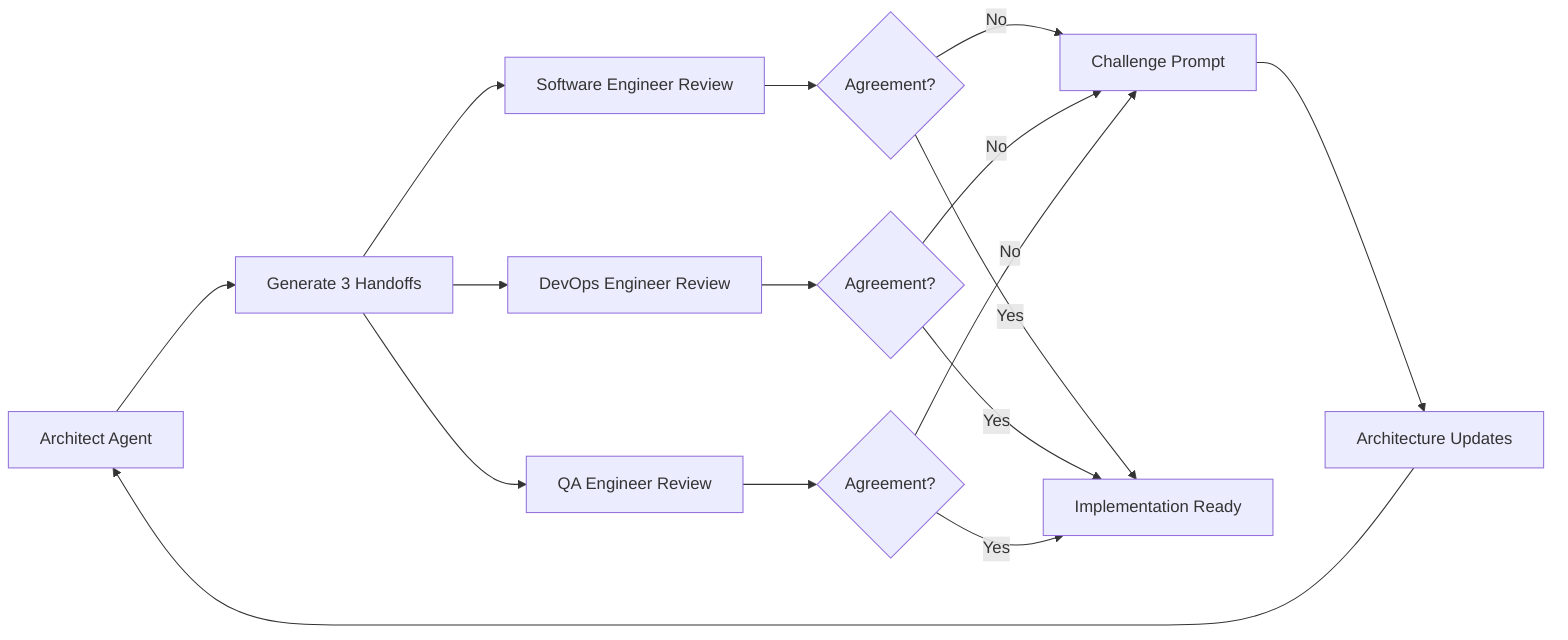 graph LR
    A[Architect Agent] --> B[Generate 3 Handoffs]
    B --> C[Software Engineer Review]
    B --> D[DevOps Engineer Review]
    B --> E[QA Engineer Review]
    C --> F{Agreement?}
    D --> G{Agreement?}
    E --> H{Agreement?}
    F -->|No| I[Challenge Prompt]
    G -->|No| I
    H -->|No| I
    I --> J[Architecture Updates]
    J --> A
    F -->|Yes| K[Implementation Ready]
    G -->|Yes| K
    H -->|Yes| K